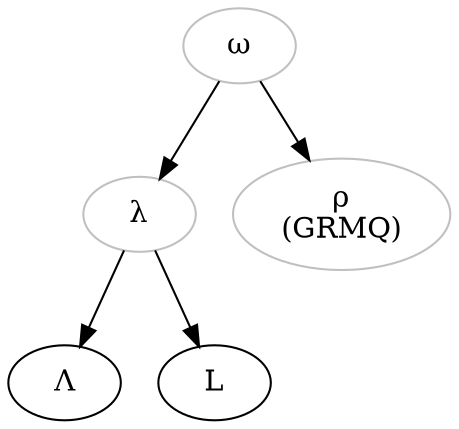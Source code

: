 digraph {
archetyp[color="grey", label="ω"] ;
grouplambda [label="λ", color="grey"] ;
palimpsestlambda [label="Λ"] ;
grouprho [label="ρ\n(GRMQ)", color="grey"] ;
archetyp -> grouplambda ;
grouplambda -> L ;
grouplambda -> palimpsestlambda ;
archetyp -> grouprho ;
}
